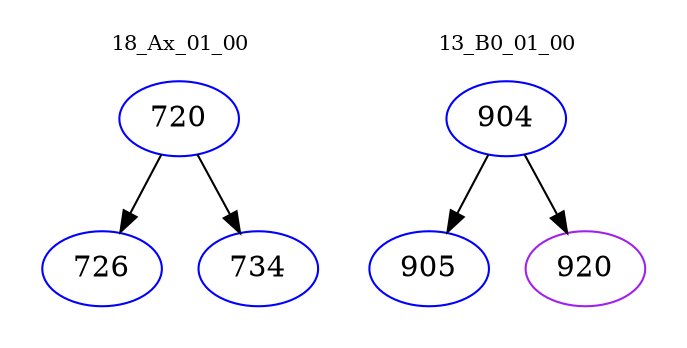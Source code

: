 digraph{
subgraph cluster_0 {
color = white
label = "18_Ax_01_00";
fontsize=10;
T0_720 [label="720", color="blue"]
T0_720 -> T0_726 [color="black"]
T0_726 [label="726", color="blue"]
T0_720 -> T0_734 [color="black"]
T0_734 [label="734", color="blue"]
}
subgraph cluster_1 {
color = white
label = "13_B0_01_00";
fontsize=10;
T1_904 [label="904", color="blue"]
T1_904 -> T1_905 [color="black"]
T1_905 [label="905", color="blue"]
T1_904 -> T1_920 [color="black"]
T1_920 [label="920", color="purple"]
}
}
